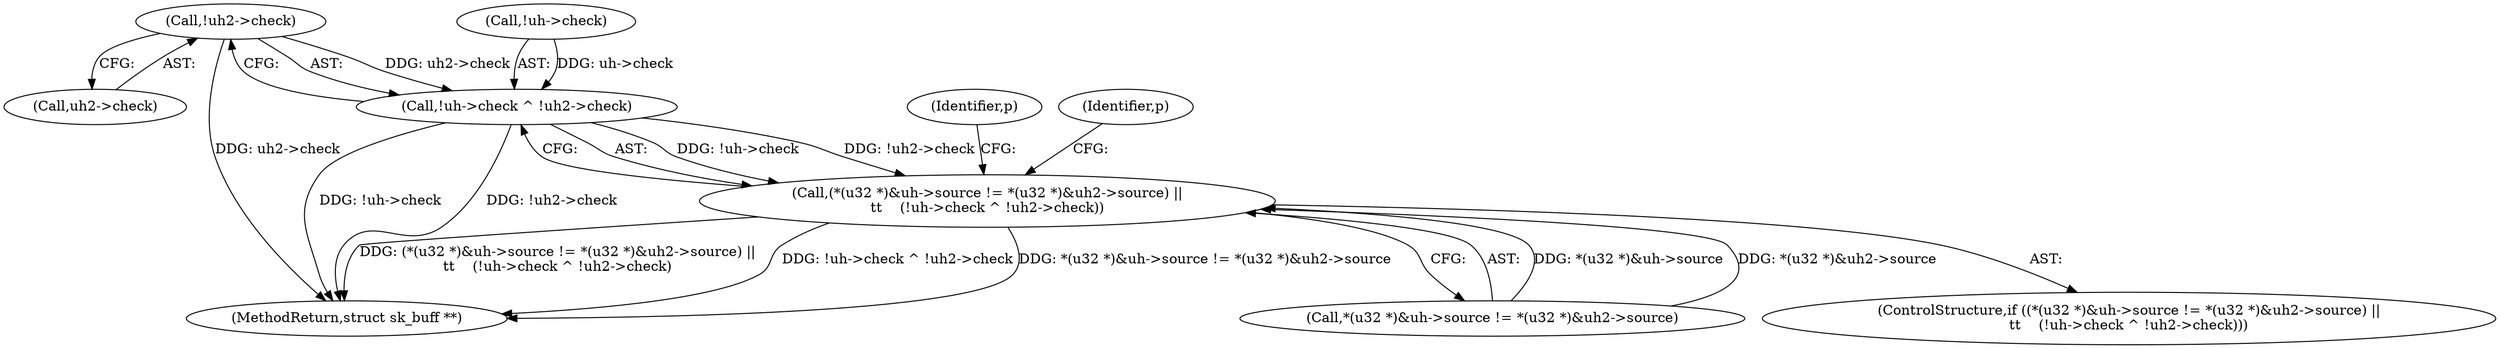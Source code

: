 digraph "0_linux_fac8e0f579695a3ecbc4d3cac369139d7f819971_1@pointer" {
"1000256" [label="(Call,!uh2->check)"];
"1000251" [label="(Call,!uh->check ^ !uh2->check)"];
"1000235" [label="(Call,(*(u32 *)&uh->source != *(u32 *)&uh2->source) ||\n\t\t    (!uh->check ^ !uh2->check))"];
"1000264" [label="(Identifier,p)"];
"1000251" [label="(Call,!uh->check ^ !uh2->check)"];
"1000257" [label="(Call,uh2->check)"];
"1000252" [label="(Call,!uh->check)"];
"1000234" [label="(ControlStructure,if ((*(u32 *)&uh->source != *(u32 *)&uh2->source) ||\n\t\t    (!uh->check ^ !uh2->check)))"];
"1000306" [label="(MethodReturn,struct sk_buff **)"];
"1000256" [label="(Call,!uh2->check)"];
"1000236" [label="(Call,*(u32 *)&uh->source != *(u32 *)&uh2->source)"];
"1000213" [label="(Identifier,p)"];
"1000235" [label="(Call,(*(u32 *)&uh->source != *(u32 *)&uh2->source) ||\n\t\t    (!uh->check ^ !uh2->check))"];
"1000256" -> "1000251"  [label="AST: "];
"1000256" -> "1000257"  [label="CFG: "];
"1000257" -> "1000256"  [label="AST: "];
"1000251" -> "1000256"  [label="CFG: "];
"1000256" -> "1000306"  [label="DDG: uh2->check"];
"1000256" -> "1000251"  [label="DDG: uh2->check"];
"1000251" -> "1000235"  [label="AST: "];
"1000252" -> "1000251"  [label="AST: "];
"1000235" -> "1000251"  [label="CFG: "];
"1000251" -> "1000306"  [label="DDG: !uh->check"];
"1000251" -> "1000306"  [label="DDG: !uh2->check"];
"1000251" -> "1000235"  [label="DDG: !uh->check"];
"1000251" -> "1000235"  [label="DDG: !uh2->check"];
"1000252" -> "1000251"  [label="DDG: uh->check"];
"1000235" -> "1000234"  [label="AST: "];
"1000235" -> "1000236"  [label="CFG: "];
"1000236" -> "1000235"  [label="AST: "];
"1000264" -> "1000235"  [label="CFG: "];
"1000213" -> "1000235"  [label="CFG: "];
"1000235" -> "1000306"  [label="DDG: !uh->check ^ !uh2->check"];
"1000235" -> "1000306"  [label="DDG: *(u32 *)&uh->source != *(u32 *)&uh2->source"];
"1000235" -> "1000306"  [label="DDG: (*(u32 *)&uh->source != *(u32 *)&uh2->source) ||\n\t\t    (!uh->check ^ !uh2->check)"];
"1000236" -> "1000235"  [label="DDG: *(u32 *)&uh->source"];
"1000236" -> "1000235"  [label="DDG: *(u32 *)&uh2->source"];
}
